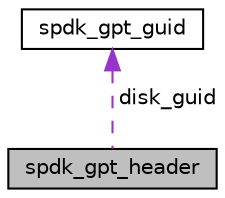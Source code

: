digraph "spdk_gpt_header"
{
  edge [fontname="Helvetica",fontsize="10",labelfontname="Helvetica",labelfontsize="10"];
  node [fontname="Helvetica",fontsize="10",shape=record];
  Node1 [label="spdk_gpt_header",height=0.2,width=0.4,color="black", fillcolor="grey75", style="filled", fontcolor="black"];
  Node2 -> Node1 [dir="back",color="darkorchid3",fontsize="10",style="dashed",label=" disk_guid" ,fontname="Helvetica"];
  Node2 [label="spdk_gpt_guid",height=0.2,width=0.4,color="black", fillcolor="white", style="filled",URL="$structspdk__gpt__guid.html"];
}
